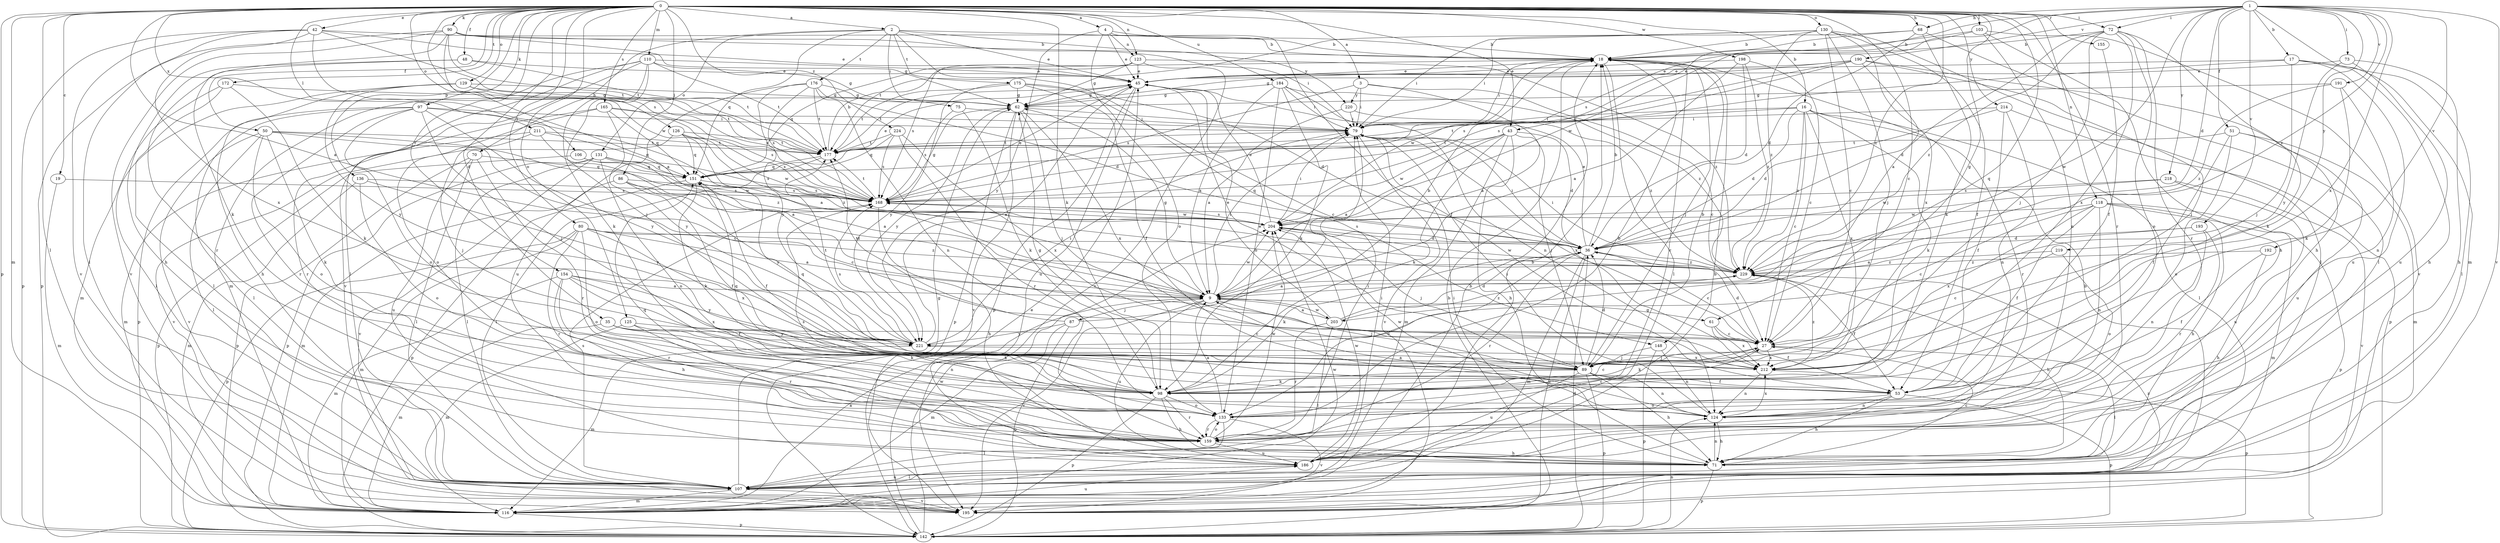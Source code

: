 strict digraph  {
0;
1;
2;
3;
4;
9;
16;
17;
18;
19;
27;
35;
36;
42;
43;
45;
48;
50;
51;
53;
61;
62;
68;
70;
71;
72;
73;
75;
79;
80;
86;
87;
89;
90;
97;
98;
103;
106;
107;
110;
116;
118;
123;
124;
125;
126;
129;
130;
131;
133;
136;
142;
148;
151;
154;
155;
159;
165;
168;
172;
175;
176;
177;
184;
186;
190;
191;
192;
193;
195;
198;
203;
204;
211;
212;
214;
218;
219;
220;
221;
224;
229;
0 -> 2  [label=a];
0 -> 3  [label=a];
0 -> 4  [label=a];
0 -> 9  [label=a];
0 -> 16  [label=b];
0 -> 19  [label=c];
0 -> 27  [label=c];
0 -> 35  [label=d];
0 -> 42  [label=e];
0 -> 43  [label=e];
0 -> 48  [label=f];
0 -> 50  [label=f];
0 -> 61  [label=g];
0 -> 68  [label=h];
0 -> 72  [label=i];
0 -> 80  [label=j];
0 -> 86  [label=j];
0 -> 90  [label=k];
0 -> 97  [label=k];
0 -> 98  [label=k];
0 -> 103  [label=l];
0 -> 106  [label=l];
0 -> 107  [label=l];
0 -> 110  [label=m];
0 -> 116  [label=m];
0 -> 118  [label=n];
0 -> 123  [label=n];
0 -> 125  [label=o];
0 -> 126  [label=o];
0 -> 129  [label=o];
0 -> 130  [label=o];
0 -> 136  [label=p];
0 -> 142  [label=p];
0 -> 148  [label=q];
0 -> 154  [label=r];
0 -> 155  [label=r];
0 -> 159  [label=r];
0 -> 165  [label=s];
0 -> 168  [label=s];
0 -> 172  [label=t];
0 -> 184  [label=u];
0 -> 198  [label=w];
0 -> 211  [label=x];
0 -> 214  [label=y];
0 -> 224  [label=z];
0 -> 229  [label=z];
1 -> 17  [label=b];
1 -> 36  [label=d];
1 -> 43  [label=e];
1 -> 51  [label=f];
1 -> 68  [label=h];
1 -> 72  [label=i];
1 -> 73  [label=i];
1 -> 116  [label=m];
1 -> 168  [label=s];
1 -> 190  [label=v];
1 -> 191  [label=v];
1 -> 192  [label=v];
1 -> 193  [label=v];
1 -> 195  [label=v];
1 -> 203  [label=w];
1 -> 212  [label=x];
1 -> 218  [label=y];
1 -> 219  [label=y];
1 -> 229  [label=z];
2 -> 18  [label=b];
2 -> 45  [label=e];
2 -> 70  [label=h];
2 -> 75  [label=i];
2 -> 131  [label=o];
2 -> 148  [label=q];
2 -> 151  [label=q];
2 -> 175  [label=t];
2 -> 176  [label=t];
2 -> 220  [label=y];
3 -> 9  [label=a];
3 -> 27  [label=c];
3 -> 79  [label=i];
3 -> 168  [label=s];
3 -> 220  [label=y];
4 -> 18  [label=b];
4 -> 45  [label=e];
4 -> 53  [label=f];
4 -> 123  [label=n];
4 -> 133  [label=o];
4 -> 221  [label=y];
9 -> 61  [label=g];
9 -> 62  [label=g];
9 -> 79  [label=i];
9 -> 87  [label=j];
9 -> 89  [label=j];
9 -> 186  [label=u];
9 -> 195  [label=v];
9 -> 203  [label=w];
9 -> 204  [label=w];
16 -> 27  [label=c];
16 -> 36  [label=d];
16 -> 79  [label=i];
16 -> 98  [label=k];
16 -> 107  [label=l];
16 -> 159  [label=r];
16 -> 177  [label=t];
16 -> 212  [label=x];
16 -> 229  [label=z];
17 -> 45  [label=e];
17 -> 71  [label=h];
17 -> 89  [label=j];
17 -> 107  [label=l];
17 -> 168  [label=s];
17 -> 186  [label=u];
18 -> 45  [label=e];
18 -> 79  [label=i];
18 -> 89  [label=j];
18 -> 107  [label=l];
18 -> 159  [label=r];
18 -> 204  [label=w];
19 -> 116  [label=m];
19 -> 168  [label=s];
27 -> 36  [label=d];
27 -> 89  [label=j];
27 -> 98  [label=k];
27 -> 107  [label=l];
27 -> 212  [label=x];
35 -> 98  [label=k];
35 -> 116  [label=m];
35 -> 124  [label=n];
35 -> 221  [label=y];
36 -> 18  [label=b];
36 -> 27  [label=c];
36 -> 45  [label=e];
36 -> 79  [label=i];
36 -> 98  [label=k];
36 -> 116  [label=m];
36 -> 133  [label=o];
36 -> 159  [label=r];
36 -> 168  [label=s];
36 -> 195  [label=v];
36 -> 229  [label=z];
42 -> 18  [label=b];
42 -> 45  [label=e];
42 -> 107  [label=l];
42 -> 142  [label=p];
42 -> 177  [label=t];
42 -> 195  [label=v];
42 -> 204  [label=w];
42 -> 212  [label=x];
43 -> 9  [label=a];
43 -> 36  [label=d];
43 -> 71  [label=h];
43 -> 89  [label=j];
43 -> 98  [label=k];
43 -> 116  [label=m];
43 -> 177  [label=t];
43 -> 204  [label=w];
45 -> 62  [label=g];
45 -> 142  [label=p];
45 -> 177  [label=t];
45 -> 186  [label=u];
48 -> 45  [label=e];
48 -> 71  [label=h];
48 -> 159  [label=r];
48 -> 177  [label=t];
50 -> 27  [label=c];
50 -> 98  [label=k];
50 -> 107  [label=l];
50 -> 133  [label=o];
50 -> 177  [label=t];
50 -> 195  [label=v];
50 -> 229  [label=z];
51 -> 53  [label=f];
51 -> 116  [label=m];
51 -> 133  [label=o];
51 -> 177  [label=t];
51 -> 186  [label=u];
53 -> 71  [label=h];
53 -> 124  [label=n];
53 -> 133  [label=o];
53 -> 142  [label=p];
61 -> 27  [label=c];
61 -> 53  [label=f];
61 -> 212  [label=x];
62 -> 79  [label=i];
62 -> 89  [label=j];
62 -> 142  [label=p];
62 -> 195  [label=v];
62 -> 212  [label=x];
62 -> 221  [label=y];
68 -> 18  [label=b];
68 -> 36  [label=d];
68 -> 79  [label=i];
68 -> 98  [label=k];
68 -> 107  [label=l];
70 -> 107  [label=l];
70 -> 142  [label=p];
70 -> 151  [label=q];
70 -> 159  [label=r];
70 -> 186  [label=u];
71 -> 27  [label=c];
71 -> 79  [label=i];
71 -> 124  [label=n];
71 -> 142  [label=p];
72 -> 9  [label=a];
72 -> 18  [label=b];
72 -> 71  [label=h];
72 -> 89  [label=j];
72 -> 133  [label=o];
72 -> 159  [label=r];
72 -> 212  [label=x];
72 -> 229  [label=z];
73 -> 45  [label=e];
73 -> 71  [label=h];
73 -> 186  [label=u];
73 -> 221  [label=y];
75 -> 79  [label=i];
75 -> 98  [label=k];
75 -> 168  [label=s];
79 -> 177  [label=t];
79 -> 195  [label=v];
79 -> 212  [label=x];
80 -> 9  [label=a];
80 -> 36  [label=d];
80 -> 116  [label=m];
80 -> 133  [label=o];
80 -> 142  [label=p];
80 -> 159  [label=r];
80 -> 212  [label=x];
80 -> 229  [label=z];
86 -> 27  [label=c];
86 -> 53  [label=f];
86 -> 116  [label=m];
86 -> 168  [label=s];
86 -> 221  [label=y];
87 -> 18  [label=b];
87 -> 116  [label=m];
87 -> 142  [label=p];
87 -> 177  [label=t];
87 -> 221  [label=y];
89 -> 18  [label=b];
89 -> 36  [label=d];
89 -> 45  [label=e];
89 -> 53  [label=f];
89 -> 71  [label=h];
89 -> 98  [label=k];
89 -> 124  [label=n];
89 -> 142  [label=p];
89 -> 151  [label=q];
89 -> 186  [label=u];
90 -> 9  [label=a];
90 -> 18  [label=b];
90 -> 62  [label=g];
90 -> 79  [label=i];
90 -> 98  [label=k];
90 -> 142  [label=p];
90 -> 177  [label=t];
90 -> 195  [label=v];
97 -> 9  [label=a];
97 -> 79  [label=i];
97 -> 89  [label=j];
97 -> 107  [label=l];
97 -> 133  [label=o];
97 -> 142  [label=p];
97 -> 159  [label=r];
97 -> 221  [label=y];
98 -> 27  [label=c];
98 -> 62  [label=g];
98 -> 71  [label=h];
98 -> 133  [label=o];
98 -> 142  [label=p];
98 -> 151  [label=q];
98 -> 159  [label=r];
103 -> 18  [label=b];
103 -> 71  [label=h];
103 -> 124  [label=n];
103 -> 195  [label=v];
103 -> 204  [label=w];
106 -> 142  [label=p];
106 -> 151  [label=q];
106 -> 204  [label=w];
107 -> 18  [label=b];
107 -> 62  [label=g];
107 -> 116  [label=m];
107 -> 168  [label=s];
107 -> 186  [label=u];
107 -> 195  [label=v];
110 -> 45  [label=e];
110 -> 62  [label=g];
110 -> 89  [label=j];
110 -> 98  [label=k];
110 -> 107  [label=l];
110 -> 116  [label=m];
110 -> 177  [label=t];
110 -> 195  [label=v];
116 -> 9  [label=a];
116 -> 18  [label=b];
116 -> 142  [label=p];
116 -> 186  [label=u];
116 -> 204  [label=w];
118 -> 27  [label=c];
118 -> 53  [label=f];
118 -> 71  [label=h];
118 -> 116  [label=m];
118 -> 124  [label=n];
118 -> 142  [label=p];
118 -> 204  [label=w];
118 -> 212  [label=x];
123 -> 45  [label=e];
123 -> 62  [label=g];
123 -> 151  [label=q];
123 -> 168  [label=s];
123 -> 195  [label=v];
123 -> 229  [label=z];
124 -> 9  [label=a];
124 -> 71  [label=h];
124 -> 79  [label=i];
124 -> 204  [label=w];
124 -> 212  [label=x];
125 -> 27  [label=c];
125 -> 98  [label=k];
125 -> 116  [label=m];
125 -> 159  [label=r];
126 -> 151  [label=q];
126 -> 168  [label=s];
126 -> 177  [label=t];
126 -> 195  [label=v];
126 -> 204  [label=w];
126 -> 229  [label=z];
129 -> 62  [label=g];
129 -> 71  [label=h];
129 -> 107  [label=l];
129 -> 168  [label=s];
129 -> 177  [label=t];
129 -> 221  [label=y];
130 -> 18  [label=b];
130 -> 27  [label=c];
130 -> 53  [label=f];
130 -> 79  [label=i];
130 -> 89  [label=j];
130 -> 107  [label=l];
130 -> 177  [label=t];
130 -> 212  [label=x];
130 -> 229  [label=z];
131 -> 9  [label=a];
131 -> 107  [label=l];
131 -> 133  [label=o];
131 -> 142  [label=p];
131 -> 151  [label=q];
131 -> 168  [label=s];
131 -> 195  [label=v];
133 -> 9  [label=a];
133 -> 18  [label=b];
133 -> 27  [label=c];
133 -> 107  [label=l];
133 -> 159  [label=r];
133 -> 195  [label=v];
136 -> 116  [label=m];
136 -> 133  [label=o];
136 -> 168  [label=s];
136 -> 221  [label=y];
142 -> 18  [label=b];
142 -> 36  [label=d];
142 -> 45  [label=e];
142 -> 124  [label=n];
142 -> 204  [label=w];
148 -> 89  [label=j];
148 -> 124  [label=n];
148 -> 142  [label=p];
151 -> 45  [label=e];
151 -> 53  [label=f];
151 -> 98  [label=k];
151 -> 142  [label=p];
151 -> 168  [label=s];
154 -> 9  [label=a];
154 -> 53  [label=f];
154 -> 71  [label=h];
154 -> 116  [label=m];
154 -> 159  [label=r];
154 -> 212  [label=x];
154 -> 221  [label=y];
155 -> 53  [label=f];
159 -> 71  [label=h];
159 -> 79  [label=i];
159 -> 133  [label=o];
159 -> 151  [label=q];
159 -> 168  [label=s];
159 -> 186  [label=u];
159 -> 204  [label=w];
165 -> 79  [label=i];
165 -> 133  [label=o];
165 -> 151  [label=q];
165 -> 159  [label=r];
165 -> 168  [label=s];
165 -> 221  [label=y];
168 -> 45  [label=e];
168 -> 62  [label=g];
168 -> 71  [label=h];
168 -> 177  [label=t];
168 -> 204  [label=w];
172 -> 62  [label=g];
172 -> 98  [label=k];
172 -> 107  [label=l];
172 -> 116  [label=m];
175 -> 27  [label=c];
175 -> 36  [label=d];
175 -> 53  [label=f];
175 -> 62  [label=g];
175 -> 177  [label=t];
175 -> 221  [label=y];
176 -> 36  [label=d];
176 -> 62  [label=g];
176 -> 124  [label=n];
176 -> 168  [label=s];
176 -> 177  [label=t];
176 -> 186  [label=u];
176 -> 221  [label=y];
177 -> 18  [label=b];
177 -> 107  [label=l];
177 -> 151  [label=q];
184 -> 9  [label=a];
184 -> 62  [label=g];
184 -> 79  [label=i];
184 -> 98  [label=k];
184 -> 124  [label=n];
184 -> 133  [label=o];
184 -> 229  [label=z];
186 -> 18  [label=b];
186 -> 79  [label=i];
186 -> 107  [label=l];
186 -> 204  [label=w];
190 -> 36  [label=d];
190 -> 45  [label=e];
190 -> 62  [label=g];
190 -> 89  [label=j];
190 -> 98  [label=k];
190 -> 151  [label=q];
190 -> 168  [label=s];
191 -> 62  [label=g];
191 -> 98  [label=k];
191 -> 124  [label=n];
191 -> 229  [label=z];
192 -> 53  [label=f];
192 -> 71  [label=h];
192 -> 229  [label=z];
193 -> 9  [label=a];
193 -> 36  [label=d];
193 -> 124  [label=n];
193 -> 159  [label=r];
195 -> 18  [label=b];
195 -> 229  [label=z];
198 -> 9  [label=a];
198 -> 27  [label=c];
198 -> 36  [label=d];
198 -> 45  [label=e];
198 -> 229  [label=z];
203 -> 9  [label=a];
203 -> 36  [label=d];
203 -> 45  [label=e];
203 -> 107  [label=l];
203 -> 159  [label=r];
203 -> 229  [label=z];
204 -> 36  [label=d];
204 -> 45  [label=e];
204 -> 79  [label=i];
204 -> 89  [label=j];
204 -> 168  [label=s];
211 -> 9  [label=a];
211 -> 89  [label=j];
211 -> 116  [label=m];
211 -> 151  [label=q];
211 -> 177  [label=t];
212 -> 124  [label=n];
212 -> 142  [label=p];
212 -> 229  [label=z];
214 -> 36  [label=d];
214 -> 53  [label=f];
214 -> 79  [label=i];
214 -> 124  [label=n];
214 -> 142  [label=p];
218 -> 168  [label=s];
218 -> 186  [label=u];
218 -> 195  [label=v];
218 -> 204  [label=w];
219 -> 27  [label=c];
219 -> 133  [label=o];
219 -> 229  [label=z];
220 -> 9  [label=a];
220 -> 79  [label=i];
220 -> 229  [label=z];
221 -> 45  [label=e];
221 -> 79  [label=i];
221 -> 116  [label=m];
221 -> 168  [label=s];
221 -> 177  [label=t];
221 -> 212  [label=x];
224 -> 151  [label=q];
224 -> 159  [label=r];
224 -> 168  [label=s];
224 -> 177  [label=t];
224 -> 212  [label=x];
229 -> 9  [label=a];
229 -> 53  [label=f];
229 -> 71  [label=h];
229 -> 79  [label=i];
229 -> 204  [label=w];
}
